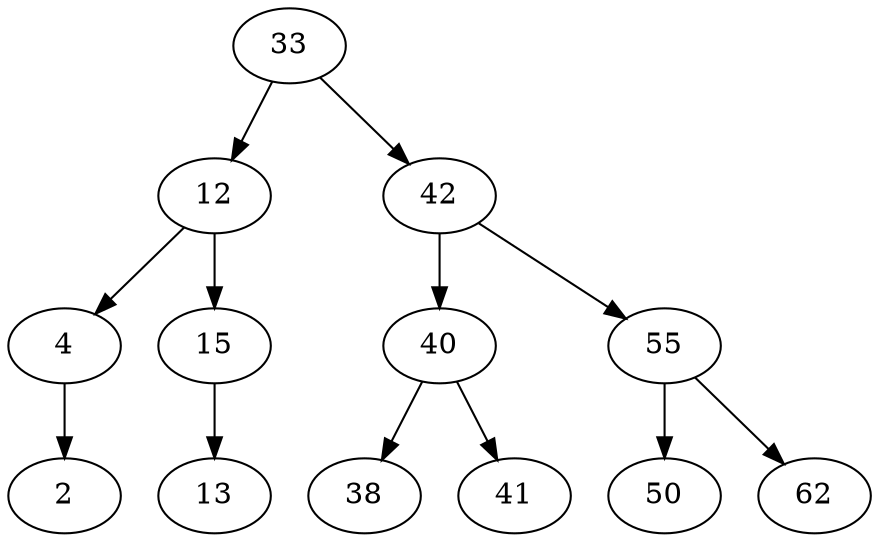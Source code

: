 digraph G {
5584740608[label="33"]
5584740608 -> 5584740640
5584740608 -> 5584740480
5584740640[label="12"]
5584740640 -> 5584739648
5584740640 -> 5584740352
5584739648[label="4"]
5584739648 -> 5584739808
5584739808[label="2"]
5584740352[label="15"]
5584740352 -> 5584739840
5584739840[label="13"]
5584740480[label="42"]
5584740480 -> 5584740384
5584740480 -> 5584739616
5584740384[label="40"]
5584740384 -> 5584739680
5584740384 -> 5584739712
5584739680[label="38"]
5584739712[label="41"]
5584739616[label="55"]
5584739616 -> 5584739744
5584739616 -> 5584739776
5584739744[label="50"]
5584739776[label="62"]
}